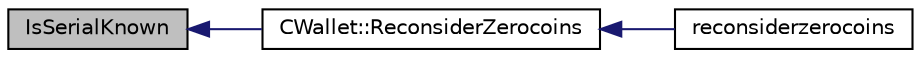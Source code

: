 digraph "IsSerialKnown"
{
  edge [fontname="Helvetica",fontsize="10",labelfontname="Helvetica",labelfontsize="10"];
  node [fontname="Helvetica",fontsize="10",shape=record];
  rankdir="LR";
  Node923 [label="IsSerialKnown",height=0.2,width=0.4,color="black", fillcolor="grey75", style="filled", fontcolor="black"];
  Node923 -> Node924 [dir="back",color="midnightblue",fontsize="10",style="solid",fontname="Helvetica"];
  Node924 [label="CWallet::ReconsiderZerocoins",height=0.2,width=0.4,color="black", fillcolor="white", style="filled",URL="$class_c_wallet.html#ae0d869b52e1efd245bd5fcbbff925531"];
  Node924 -> Node925 [dir="back",color="midnightblue",fontsize="10",style="solid",fontname="Helvetica"];
  Node925 [label="reconsiderzerocoins",height=0.2,width=0.4,color="black", fillcolor="white", style="filled",URL="$rpcwallet_8cpp.html#a2e2e1892b694084c83714431479f5c7a"];
}

